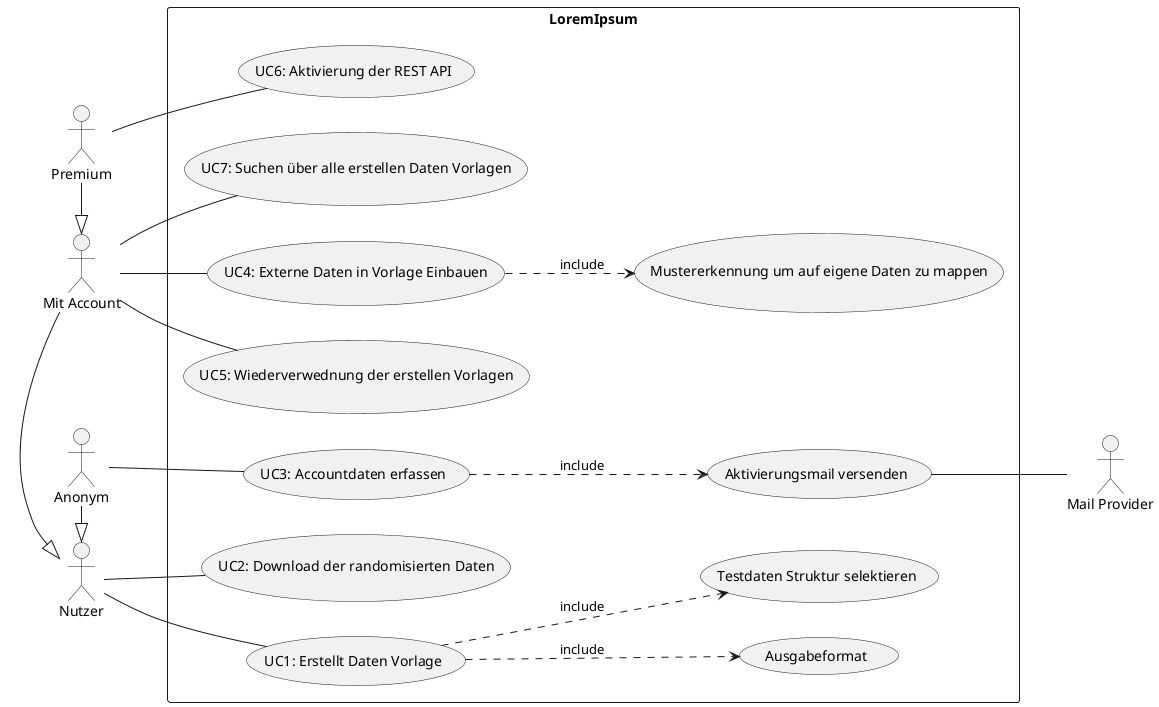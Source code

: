 @startuml
left to right direction
actor "Nutzer" as u
actor "Anonym" as au
actor "Mit Account" as mau
actor "Premium" as pu
actor "Mail Provider" as mail

' Vererbung der Akteure
u <|-left- au
u <|-left- mau
mau <|-left- pu

rectangle LoremIpsum {
  usecase "UC2: Download der randomisierten Daten" as UC1
  usecase "UC1: Erstellt Daten Vorlage" as UC2
   UC2 .down.> (Ausgabeformat) : include
   UC2 .down.> (Testdaten Struktur selektieren) : include
  usecase "UC3: Accountdaten erfassen" as UC3
  usecase "Aktivierungsmail versenden" as UC3.1
  UC3 .down.> UC3.1: include
  usecase "UC4: Externe Daten in Vorlage Einbauen" as UC4
  usecase "Mustererkennung um auf eigene Daten zu mappen" as UC4.1
  UC4 .down.> UC4.1: include
  usecase "UC5: Wiederverwednung der erstellen Vorlagen" as UC5
  usecase "UC6: Aktivierung der REST API" as UC6
  usecase "UC7: Suchen über alle erstellen Daten Vorlagen" as UC7
}

u -- UC1
u -- UC2
au -- UC3
mau -- UC4
mau -- UC5
pu -- UC6
mau -- UC7
UC3.1 -- mail
@enduml